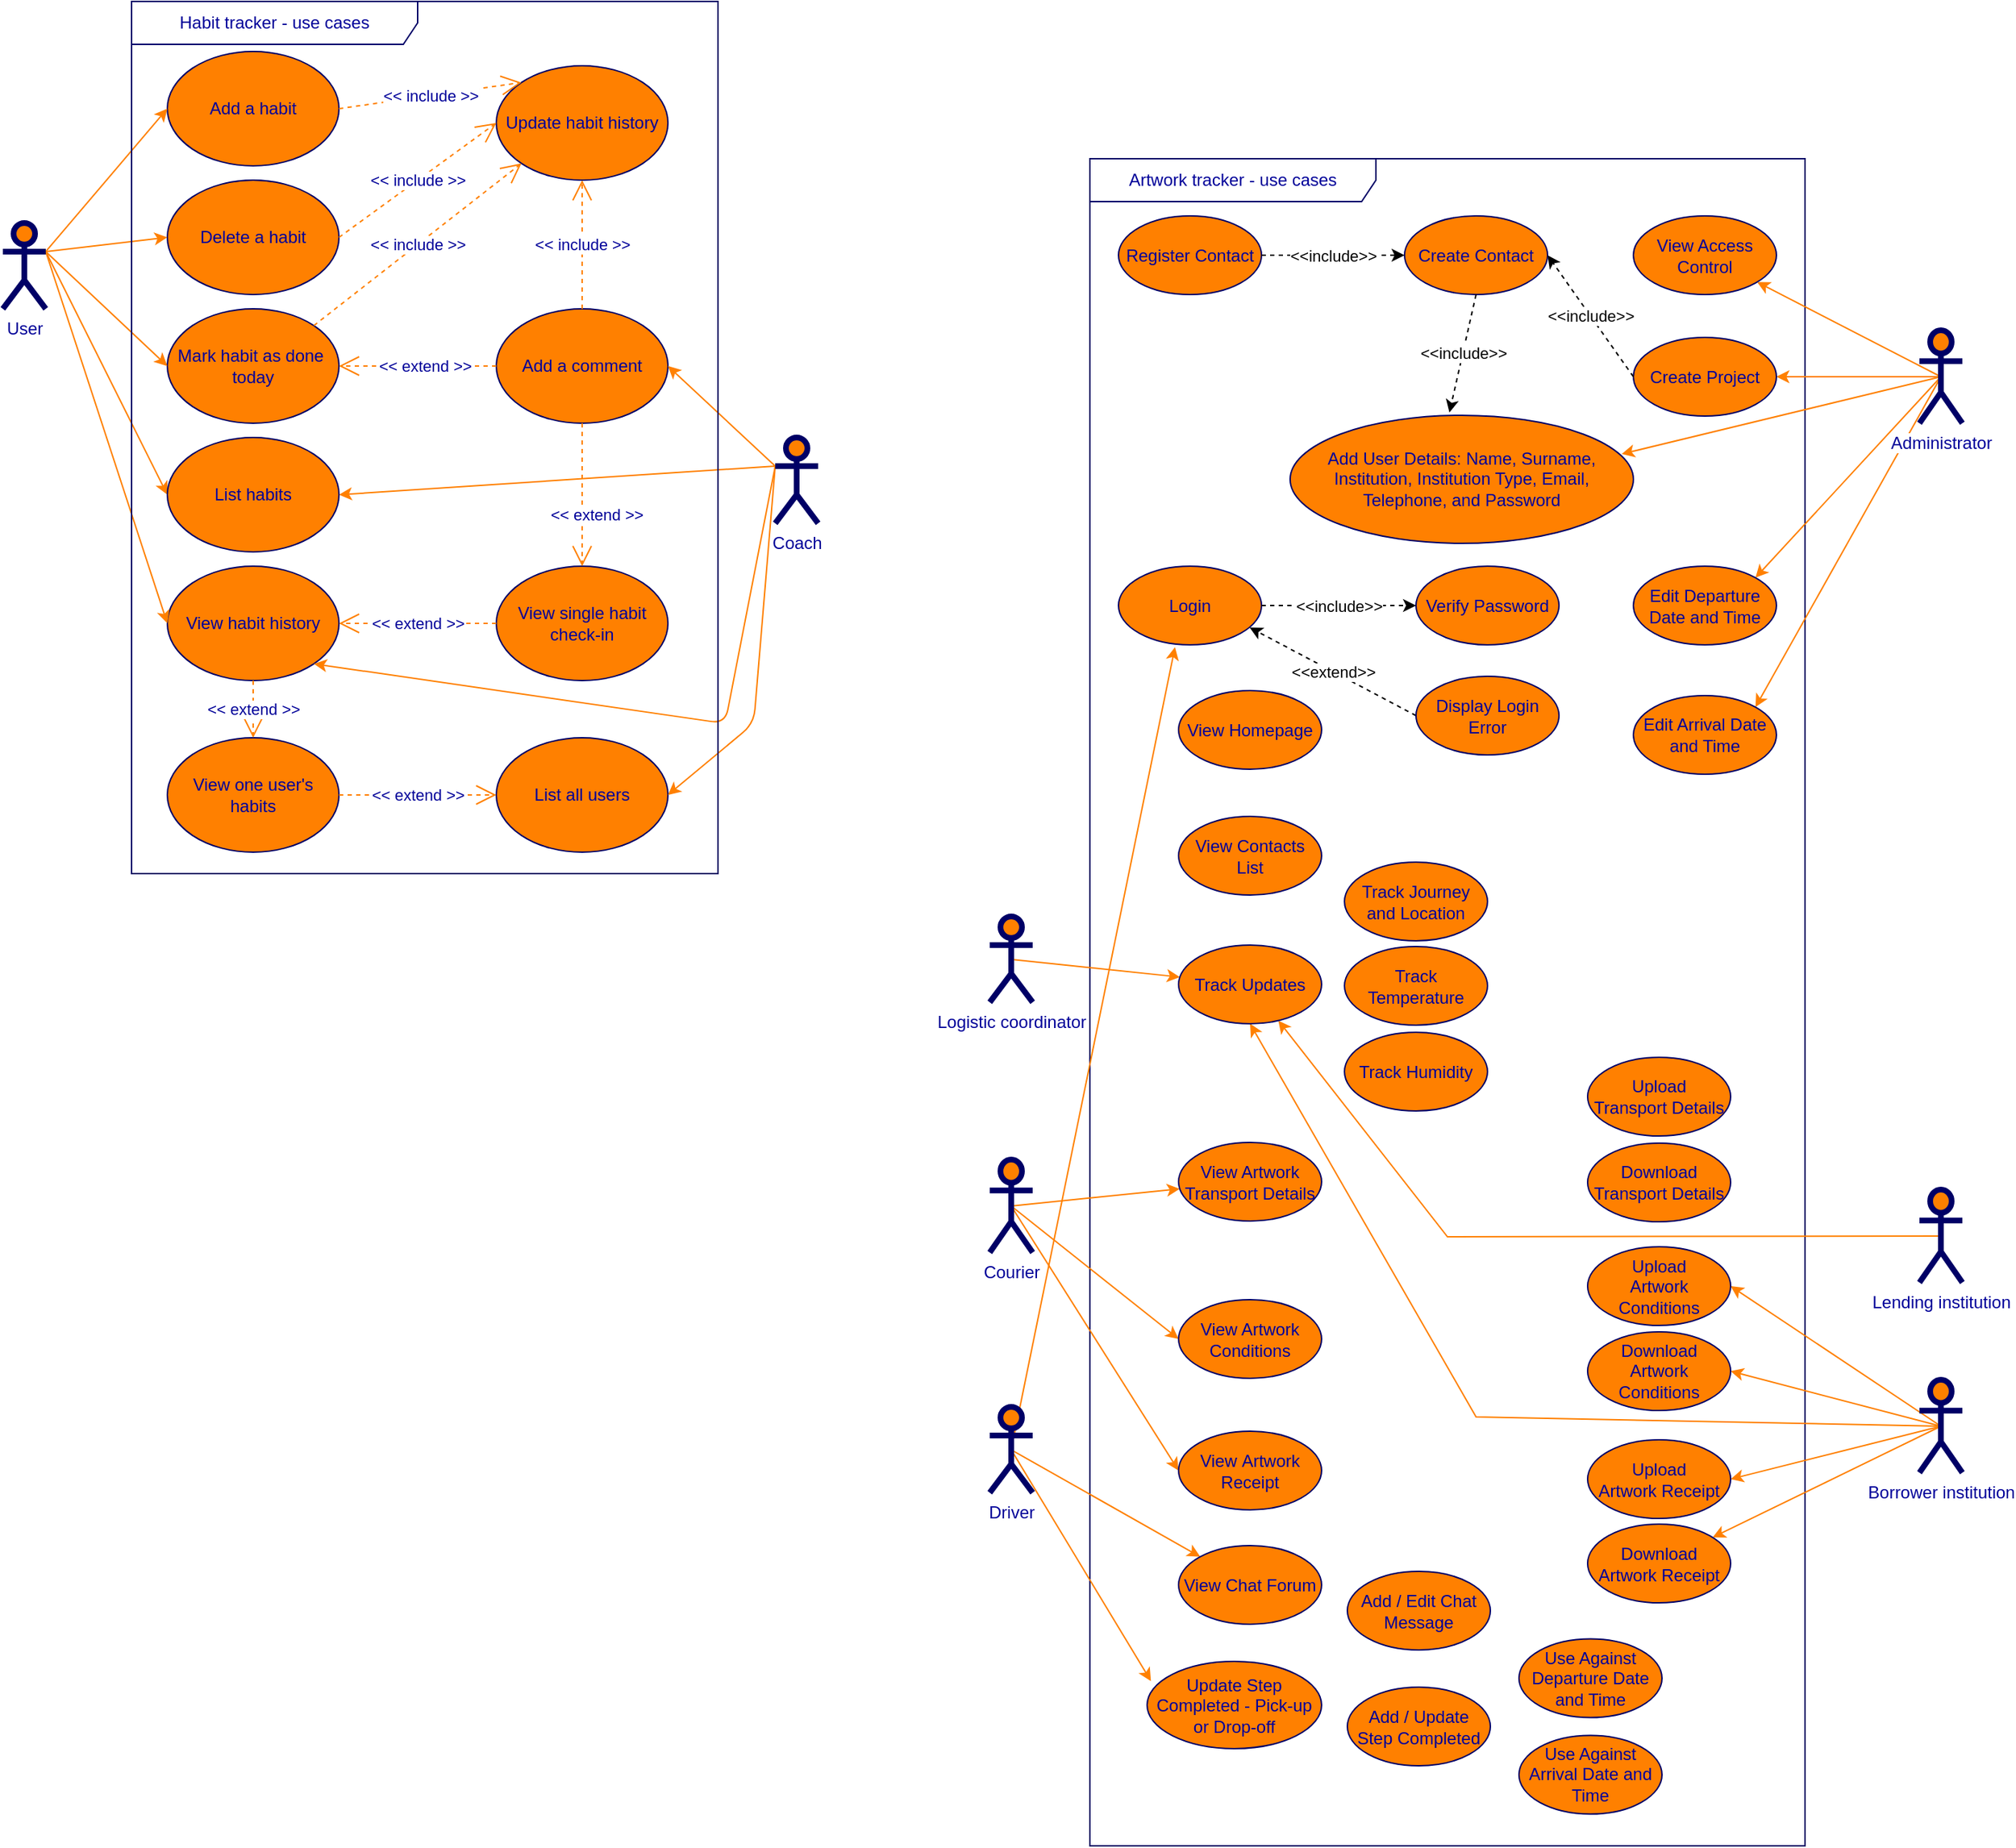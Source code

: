 <mxfile version="20.8.17" type="github">
  <diagram name="Page-1" id="6x6TZbseE-QPOk2Tuv7f">
    <mxGraphModel dx="1235" dy="691" grid="1" gridSize="10" guides="1" tooltips="1" connect="1" arrows="1" fold="1" page="1" pageScale="1" pageWidth="2336" pageHeight="1654" math="0" shadow="0">
      <root>
        <mxCell id="0" />
        <mxCell id="1" parent="0" />
        <mxCell id="Vfu94GZBrMM-B6HO3JxG-1" value="Add a habit" style="ellipse;whiteSpace=wrap;html=1;fillColor=#FF8000;strokeColor=#000066;fontColor=#000099;" parent="1" vertex="1">
          <mxGeometry x="245" y="75" width="120" height="80" as="geometry" />
        </mxCell>
        <mxCell id="Vfu94GZBrMM-B6HO3JxG-2" value="Delete a habit" style="ellipse;whiteSpace=wrap;html=1;fillColor=#FF8000;strokeColor=#000066;fontColor=#000099;" parent="1" vertex="1">
          <mxGeometry x="245" y="165" width="120" height="80" as="geometry" />
        </mxCell>
        <mxCell id="Vfu94GZBrMM-B6HO3JxG-3" value="Mark habit as done&amp;nbsp; today" style="ellipse;whiteSpace=wrap;html=1;fillColor=#FF8000;strokeColor=#000066;fontColor=#000099;" parent="1" vertex="1">
          <mxGeometry x="245" y="255" width="120" height="80" as="geometry" />
        </mxCell>
        <mxCell id="Vfu94GZBrMM-B6HO3JxG-4" value="Add a comment" style="ellipse;whiteSpace=wrap;html=1;fillColor=#FF8000;strokeColor=#000066;fontColor=#000099;" parent="1" vertex="1">
          <mxGeometry x="475" y="255" width="120" height="80" as="geometry" />
        </mxCell>
        <mxCell id="Vfu94GZBrMM-B6HO3JxG-5" value="Update habit history" style="ellipse;whiteSpace=wrap;html=1;fillColor=#FF8000;strokeColor=#000066;fontColor=#000099;" parent="1" vertex="1">
          <mxGeometry x="475" y="85" width="120" height="80" as="geometry" />
        </mxCell>
        <mxCell id="Vfu94GZBrMM-B6HO3JxG-6" value="View habit history" style="ellipse;whiteSpace=wrap;html=1;fillColor=#FF8000;strokeColor=#000066;fontColor=#000099;" parent="1" vertex="1">
          <mxGeometry x="245" y="435" width="120" height="80" as="geometry" />
        </mxCell>
        <mxCell id="Vfu94GZBrMM-B6HO3JxG-7" value="View one user&#39;s habits" style="ellipse;whiteSpace=wrap;html=1;fillColor=#FF8000;strokeColor=#000066;fontColor=#000099;" parent="1" vertex="1">
          <mxGeometry x="245" y="555" width="120" height="80" as="geometry" />
        </mxCell>
        <mxCell id="Vfu94GZBrMM-B6HO3JxG-8" value="View single habit check-in" style="ellipse;whiteSpace=wrap;html=1;fillColor=#FF8000;strokeColor=#000066;fontColor=#000099;" parent="1" vertex="1">
          <mxGeometry x="475" y="435" width="120" height="80" as="geometry" />
        </mxCell>
        <mxCell id="Vfu94GZBrMM-B6HO3JxG-9" value="List all users" style="ellipse;whiteSpace=wrap;html=1;fillColor=#FF8000;strokeColor=#000066;fontColor=#000099;" parent="1" vertex="1">
          <mxGeometry x="475" y="555" width="120" height="80" as="geometry" />
        </mxCell>
        <mxCell id="Vfu94GZBrMM-B6HO3JxG-10" style="html=1;exitX=1;exitY=0.333;exitPerimeter=0;entryX=0;entryY=0.5;jettySize=auto;orthogonalLoop=1;fillColor=#f8cecc;strokeColor=#FF8000;curved=1;fontColor=#000099;" parent="1" source="Vfu94GZBrMM-B6HO3JxG-15" target="Vfu94GZBrMM-B6HO3JxG-1" edge="1">
          <mxGeometry relative="1" as="geometry" />
        </mxCell>
        <mxCell id="Vfu94GZBrMM-B6HO3JxG-11" style="html=1;exitX=1;exitY=0.333;exitPerimeter=0;entryX=0;entryY=0.5;jettySize=auto;orthogonalLoop=1;curved=1;fontColor=#000099;strokeColor=#FF8000;" parent="1" source="Vfu94GZBrMM-B6HO3JxG-15" target="Vfu94GZBrMM-B6HO3JxG-2" edge="1">
          <mxGeometry relative="1" as="geometry" />
        </mxCell>
        <mxCell id="Vfu94GZBrMM-B6HO3JxG-12" style="rounded=0;html=1;exitX=1;exitY=0.333;exitPerimeter=0;entryX=0;entryY=0.5;jettySize=auto;orthogonalLoop=1;fontColor=#000099;strokeColor=#FF8000;" parent="1" source="Vfu94GZBrMM-B6HO3JxG-15" target="Vfu94GZBrMM-B6HO3JxG-26" edge="1">
          <mxGeometry relative="1" as="geometry" />
        </mxCell>
        <mxCell id="Vfu94GZBrMM-B6HO3JxG-13" style="edgeStyle=none;curved=1;html=1;exitX=1;exitY=0.333;exitPerimeter=0;entryX=0;entryY=0.5;jettySize=auto;orthogonalLoop=1;strokeColor=#FF8000;fontColor=#000099;" parent="1" source="Vfu94GZBrMM-B6HO3JxG-15" target="Vfu94GZBrMM-B6HO3JxG-3" edge="1">
          <mxGeometry relative="1" as="geometry" />
        </mxCell>
        <mxCell id="Vfu94GZBrMM-B6HO3JxG-14" style="edgeStyle=none;curved=1;html=1;exitX=1;exitY=0.333;exitPerimeter=0;jettySize=auto;orthogonalLoop=1;strokeColor=#FF8000;entryX=0;entryY=0.5;fontColor=#000099;" parent="1" source="Vfu94GZBrMM-B6HO3JxG-15" target="Vfu94GZBrMM-B6HO3JxG-6" edge="1">
          <mxGeometry relative="1" as="geometry" />
        </mxCell>
        <mxCell id="Vfu94GZBrMM-B6HO3JxG-15" value="User" style="shape=umlActor;verticalLabelPosition=bottom;labelBackgroundColor=#ffffff;verticalAlign=top;html=1;strokeWidth=4;fillColor=#FF8000;strokeColor=#000066;fontColor=#000099;" parent="1" vertex="1">
          <mxGeometry x="130" y="195" width="30" height="60" as="geometry" />
        </mxCell>
        <mxCell id="Vfu94GZBrMM-B6HO3JxG-16" style="rounded=0;html=1;exitX=0;exitY=0.333;exitPerimeter=0;entryX=1;entryY=0.5;jettySize=auto;orthogonalLoop=1;fontColor=#000099;strokeColor=#FF8000;" parent="1" source="Vfu94GZBrMM-B6HO3JxG-20" target="Vfu94GZBrMM-B6HO3JxG-4" edge="1">
          <mxGeometry relative="1" as="geometry" />
        </mxCell>
        <mxCell id="Vfu94GZBrMM-B6HO3JxG-17" style="edgeStyle=none;curved=1;html=1;exitX=0;exitY=0.333;exitPerimeter=0;entryX=1;entryY=0.5;jettySize=auto;orthogonalLoop=1;strokeColor=#FF8000;fontColor=#000099;" parent="1" source="Vfu94GZBrMM-B6HO3JxG-20" target="Vfu94GZBrMM-B6HO3JxG-26" edge="1">
          <mxGeometry relative="1" as="geometry" />
        </mxCell>
        <mxCell id="Vfu94GZBrMM-B6HO3JxG-18" style="edgeStyle=none;html=1;exitX=0;exitY=0.333;exitPerimeter=0;entryX=1;entryY=1;jettySize=auto;orthogonalLoop=1;strokeColor=#FF8000;rounded=1;fontColor=#000099;" parent="1" source="Vfu94GZBrMM-B6HO3JxG-20" target="Vfu94GZBrMM-B6HO3JxG-6" edge="1">
          <mxGeometry relative="1" as="geometry">
            <Array as="points">
              <mxPoint x="635" y="545" />
            </Array>
          </mxGeometry>
        </mxCell>
        <mxCell id="Vfu94GZBrMM-B6HO3JxG-19" style="edgeStyle=none;rounded=1;html=1;exitX=0;exitY=0.333;exitPerimeter=0;entryX=1;entryY=0.5;jettySize=auto;orthogonalLoop=1;strokeColor=#FF8000;fontSize=14;fontColor=#000099;" parent="1" source="Vfu94GZBrMM-B6HO3JxG-20" target="Vfu94GZBrMM-B6HO3JxG-9" edge="1">
          <mxGeometry relative="1" as="geometry">
            <Array as="points">
              <mxPoint x="655" y="545" />
            </Array>
          </mxGeometry>
        </mxCell>
        <mxCell id="Vfu94GZBrMM-B6HO3JxG-20" value="Coach" style="shape=umlActor;verticalLabelPosition=bottom;labelBackgroundColor=#ffffff;verticalAlign=top;html=1;strokeWidth=4;fillColor=#FF8000;strokeColor=#000066;fontColor=#000099;" parent="1" vertex="1">
          <mxGeometry x="670" y="345" width="30" height="60" as="geometry" />
        </mxCell>
        <mxCell id="Vfu94GZBrMM-B6HO3JxG-21" value="&amp;lt;&amp;lt; extend &amp;gt;&amp;gt;" style="endArrow=open;endSize=12;dashed=1;html=1;exitX=0;exitY=0.5;entryX=1;entryY=0.5;fontColor=#000099;strokeColor=#FF8000;" parent="1" source="Vfu94GZBrMM-B6HO3JxG-8" target="Vfu94GZBrMM-B6HO3JxG-6" edge="1">
          <mxGeometry width="160" relative="1" as="geometry">
            <mxPoint x="495.333" y="305.333" as="sourcePoint" />
            <mxPoint x="375.333" y="305.333" as="targetPoint" />
          </mxGeometry>
        </mxCell>
        <mxCell id="Vfu94GZBrMM-B6HO3JxG-22" value="Habit tracker - use cases" style="shape=umlFrame;whiteSpace=wrap;html=1;strokeWidth=1;fillColor=none;width=200;height=30;fontColor=#000099;strokeColor=#000066;" parent="1" vertex="1">
          <mxGeometry x="220" y="40" width="410" height="610" as="geometry" />
        </mxCell>
        <mxCell id="Vfu94GZBrMM-B6HO3JxG-23" value="&amp;lt;&amp;lt; include &amp;gt;&amp;gt;" style="endArrow=open;endSize=12;dashed=1;html=1;exitX=1;exitY=0;entryX=0;entryY=1;fontColor=#000099;strokeColor=#FF8000;" parent="1" source="Vfu94GZBrMM-B6HO3JxG-3" target="Vfu94GZBrMM-B6HO3JxG-5" edge="1">
          <mxGeometry width="160" relative="1" as="geometry">
            <mxPoint x="495" y="395" as="sourcePoint" />
            <mxPoint x="485" y="125" as="targetPoint" />
          </mxGeometry>
        </mxCell>
        <mxCell id="Vfu94GZBrMM-B6HO3JxG-24" value="&amp;lt;&amp;lt; extend &amp;gt;&amp;gt;" style="endArrow=open;endSize=12;dashed=1;html=1;exitX=0.5;exitY=1;entryX=0.5;entryY=0;fontColor=#000099;strokeColor=#FF8000;" parent="1" source="Vfu94GZBrMM-B6HO3JxG-4" target="Vfu94GZBrMM-B6HO3JxG-8" edge="1">
          <mxGeometry x="0.273" y="10" width="160" relative="1" as="geometry">
            <mxPoint x="555" y="225" as="sourcePoint" />
            <mxPoint x="555" y="175" as="targetPoint" />
            <mxPoint as="offset" />
          </mxGeometry>
        </mxCell>
        <mxCell id="Vfu94GZBrMM-B6HO3JxG-25" value="&amp;lt;&amp;lt; extend &amp;gt;&amp;gt;" style="endArrow=open;endSize=12;dashed=1;html=1;entryX=1;entryY=0.5;exitX=0;exitY=0.5;fontColor=#000099;strokeColor=#FF8000;" parent="1" source="Vfu94GZBrMM-B6HO3JxG-4" target="Vfu94GZBrMM-B6HO3JxG-3" edge="1">
          <mxGeometry x="-0.091" width="160" relative="1" as="geometry">
            <mxPoint x="425" y="335" as="sourcePoint" />
            <mxPoint x="555" y="355" as="targetPoint" />
            <mxPoint as="offset" />
          </mxGeometry>
        </mxCell>
        <mxCell id="Vfu94GZBrMM-B6HO3JxG-26" value="List habits" style="ellipse;whiteSpace=wrap;html=1;fillColor=#FF8000;strokeColor=#000066;fontColor=#000099;" parent="1" vertex="1">
          <mxGeometry x="245" y="345" width="120" height="80" as="geometry" />
        </mxCell>
        <mxCell id="Vfu94GZBrMM-B6HO3JxG-27" value="&amp;lt;&amp;lt; include &amp;gt;&amp;gt;" style="endArrow=open;endSize=12;dashed=1;html=1;exitX=1;exitY=0.5;entryX=0;entryY=0.5;fontColor=#000099;strokeColor=#FF8000;" parent="1" source="Vfu94GZBrMM-B6HO3JxG-2" target="Vfu94GZBrMM-B6HO3JxG-5" edge="1">
          <mxGeometry width="160" relative="1" as="geometry">
            <mxPoint x="357" y="277" as="sourcePoint" />
            <mxPoint x="513" y="163" as="targetPoint" />
          </mxGeometry>
        </mxCell>
        <mxCell id="Vfu94GZBrMM-B6HO3JxG-28" value="&amp;lt;&amp;lt; include &amp;gt;&amp;gt;" style="endArrow=open;endSize=12;dashed=1;html=1;exitX=1;exitY=0.5;entryX=0;entryY=0;fontColor=#000099;strokeColor=#FF8000;" parent="1" source="Vfu94GZBrMM-B6HO3JxG-1" target="Vfu94GZBrMM-B6HO3JxG-5" edge="1">
          <mxGeometry width="160" relative="1" as="geometry">
            <mxPoint x="375" y="215" as="sourcePoint" />
            <mxPoint x="495" y="135" as="targetPoint" />
          </mxGeometry>
        </mxCell>
        <mxCell id="Vfu94GZBrMM-B6HO3JxG-29" value="&amp;lt;&amp;lt; include &amp;gt;&amp;gt;" style="endArrow=open;endSize=12;dashed=1;html=1;exitX=0.5;exitY=0;entryX=0.5;entryY=1;fontColor=#000099;strokeColor=#FF8000;" parent="1" source="Vfu94GZBrMM-B6HO3JxG-4" target="Vfu94GZBrMM-B6HO3JxG-5" edge="1">
          <mxGeometry width="160" relative="1" as="geometry">
            <mxPoint x="357" y="277" as="sourcePoint" />
            <mxPoint x="503" y="163" as="targetPoint" />
          </mxGeometry>
        </mxCell>
        <mxCell id="Vfu94GZBrMM-B6HO3JxG-30" value="&amp;lt;&amp;lt; extend &amp;gt;&amp;gt;" style="endArrow=open;endSize=12;dashed=1;html=1;exitX=1;exitY=0.5;entryX=0;entryY=0.5;fontColor=#000099;strokeColor=#FF8000;" parent="1" source="Vfu94GZBrMM-B6HO3JxG-7" target="Vfu94GZBrMM-B6HO3JxG-9" edge="1">
          <mxGeometry width="160" relative="1" as="geometry">
            <mxPoint x="485" y="485" as="sourcePoint" />
            <mxPoint x="375" y="485" as="targetPoint" />
          </mxGeometry>
        </mxCell>
        <mxCell id="Vfu94GZBrMM-B6HO3JxG-31" value="&amp;lt;&amp;lt; extend &amp;gt;&amp;gt;" style="endArrow=open;endSize=12;dashed=1;html=1;exitX=0.5;exitY=1;entryX=0.5;entryY=0;fontColor=#000099;strokeColor=#FF8000;" parent="1" source="Vfu94GZBrMM-B6HO3JxG-6" target="Vfu94GZBrMM-B6HO3JxG-7" edge="1">
          <mxGeometry width="160" relative="1" as="geometry">
            <mxPoint x="375" y="605" as="sourcePoint" />
            <mxPoint x="425" y="565" as="targetPoint" />
          </mxGeometry>
        </mxCell>
        <mxCell id="aFN2-VFNgICGjjfd_nI_-1" value="Artwork&amp;nbsp;tracker - use cases" style="shape=umlFrame;whiteSpace=wrap;html=1;strokeWidth=1;fillColor=none;width=200;height=30;fontColor=#000099;strokeColor=#000066;" vertex="1" parent="1">
          <mxGeometry x="890" y="150" width="500" height="1180" as="geometry" />
        </mxCell>
        <mxCell id="aFN2-VFNgICGjjfd_nI_-45" style="edgeStyle=none;rounded=0;orthogonalLoop=1;jettySize=auto;html=1;exitX=0.5;exitY=0.5;exitDx=0;exitDy=0;exitPerimeter=0;entryX=0.395;entryY=1.029;entryDx=0;entryDy=0;strokeColor=#ff8000;strokeWidth=1;endArrow=classic;endFill=1;entryPerimeter=0;" edge="1" parent="1" source="aFN2-VFNgICGjjfd_nI_-2" target="aFN2-VFNgICGjjfd_nI_-9">
          <mxGeometry relative="1" as="geometry" />
        </mxCell>
        <mxCell id="aFN2-VFNgICGjjfd_nI_-54" style="edgeStyle=none;rounded=0;orthogonalLoop=1;jettySize=auto;html=1;exitX=0.5;exitY=0.5;exitDx=0;exitDy=0;exitPerimeter=0;strokeColor=#ff8000;strokeWidth=1;endArrow=classic;endFill=1;entryX=0.022;entryY=0.225;entryDx=0;entryDy=0;entryPerimeter=0;" edge="1" parent="1" source="aFN2-VFNgICGjjfd_nI_-2" target="aFN2-VFNgICGjjfd_nI_-17">
          <mxGeometry relative="1" as="geometry">
            <mxPoint x="710" y="752" as="targetPoint" />
          </mxGeometry>
        </mxCell>
        <mxCell id="aFN2-VFNgICGjjfd_nI_-56" style="edgeStyle=none;rounded=0;orthogonalLoop=1;jettySize=auto;html=1;exitX=0.5;exitY=0.5;exitDx=0;exitDy=0;exitPerimeter=0;strokeColor=#ff8000;strokeWidth=1;endArrow=classic;endFill=1;" edge="1" parent="1" source="aFN2-VFNgICGjjfd_nI_-2" target="aFN2-VFNgICGjjfd_nI_-15">
          <mxGeometry relative="1" as="geometry" />
        </mxCell>
        <mxCell id="aFN2-VFNgICGjjfd_nI_-2" value="Driver" style="shape=umlActor;verticalLabelPosition=bottom;labelBackgroundColor=#ffffff;verticalAlign=top;html=1;strokeWidth=4;fillColor=#FF8000;strokeColor=#000066;fontColor=#000099;" vertex="1" parent="1">
          <mxGeometry x="820" y="1023" width="30" height="60" as="geometry" />
        </mxCell>
        <mxCell id="aFN2-VFNgICGjjfd_nI_-46" style="edgeStyle=none;rounded=0;orthogonalLoop=1;jettySize=auto;html=1;exitX=0.5;exitY=0.5;exitDx=0;exitDy=0;exitPerimeter=0;strokeColor=#ff8000;strokeWidth=1;endArrow=classic;endFill=1;" edge="1" parent="1" source="aFN2-VFNgICGjjfd_nI_-3" target="aFN2-VFNgICGjjfd_nI_-18">
          <mxGeometry relative="1" as="geometry" />
        </mxCell>
        <mxCell id="aFN2-VFNgICGjjfd_nI_-47" style="edgeStyle=none;rounded=0;orthogonalLoop=1;jettySize=auto;html=1;exitX=0.5;exitY=0.5;exitDx=0;exitDy=0;exitPerimeter=0;strokeColor=#ff8000;strokeWidth=1;endArrow=classic;endFill=1;" edge="1" parent="1" source="aFN2-VFNgICGjjfd_nI_-3" target="aFN2-VFNgICGjjfd_nI_-33">
          <mxGeometry relative="1" as="geometry" />
        </mxCell>
        <mxCell id="aFN2-VFNgICGjjfd_nI_-48" style="edgeStyle=none;rounded=0;orthogonalLoop=1;jettySize=auto;html=1;exitX=0.5;exitY=0.5;exitDx=0;exitDy=0;exitPerimeter=0;strokeColor=#ff8000;strokeWidth=1;endArrow=classic;endFill=1;entryX=0.966;entryY=0.302;entryDx=0;entryDy=0;entryPerimeter=0;" edge="1" parent="1" source="aFN2-VFNgICGjjfd_nI_-3" target="aFN2-VFNgICGjjfd_nI_-44">
          <mxGeometry relative="1" as="geometry">
            <mxPoint x="1250" y="530" as="targetPoint" />
          </mxGeometry>
        </mxCell>
        <mxCell id="aFN2-VFNgICGjjfd_nI_-49" style="edgeStyle=none;rounded=0;orthogonalLoop=1;jettySize=auto;html=1;exitX=0.5;exitY=0.5;exitDx=0;exitDy=0;exitPerimeter=0;entryX=1;entryY=0;entryDx=0;entryDy=0;strokeColor=#ff8000;strokeWidth=1;endArrow=classic;endFill=1;" edge="1" parent="1" source="aFN2-VFNgICGjjfd_nI_-3" target="aFN2-VFNgICGjjfd_nI_-40">
          <mxGeometry relative="1" as="geometry" />
        </mxCell>
        <mxCell id="aFN2-VFNgICGjjfd_nI_-50" style="edgeStyle=none;rounded=0;orthogonalLoop=1;jettySize=auto;html=1;exitX=0.5;exitY=0.5;exitDx=0;exitDy=0;exitPerimeter=0;entryX=1;entryY=0;entryDx=0;entryDy=0;strokeColor=#ff8000;strokeWidth=1;endArrow=classic;endFill=1;" edge="1" parent="1" source="aFN2-VFNgICGjjfd_nI_-3" target="aFN2-VFNgICGjjfd_nI_-41">
          <mxGeometry relative="1" as="geometry" />
        </mxCell>
        <mxCell id="aFN2-VFNgICGjjfd_nI_-3" value="Administrator" style="shape=umlActor;verticalLabelPosition=bottom;labelBackgroundColor=#ffffff;verticalAlign=top;html=1;strokeWidth=4;fillColor=#FF8000;strokeColor=#000066;fontColor=#000099;" vertex="1" parent="1">
          <mxGeometry x="1470" y="270" width="30" height="65" as="geometry" />
        </mxCell>
        <mxCell id="aFN2-VFNgICGjjfd_nI_-68" style="edgeStyle=none;rounded=0;orthogonalLoop=1;jettySize=auto;html=1;exitX=0.5;exitY=0.5;exitDx=0;exitDy=0;exitPerimeter=0;strokeColor=#ff8000;strokeWidth=1;endArrow=classic;endFill=1;" edge="1" parent="1" source="aFN2-VFNgICGjjfd_nI_-5" target="aFN2-VFNgICGjjfd_nI_-11">
          <mxGeometry relative="1" as="geometry">
            <Array as="points">
              <mxPoint x="1140" y="904" />
            </Array>
          </mxGeometry>
        </mxCell>
        <mxCell id="aFN2-VFNgICGjjfd_nI_-5" value="Lending institution" style="shape=umlActor;verticalLabelPosition=bottom;labelBackgroundColor=#ffffff;verticalAlign=top;html=1;strokeWidth=4;fillColor=#FF8000;strokeColor=#000066;fontColor=#000099;" vertex="1" parent="1">
          <mxGeometry x="1470" y="871" width="30" height="65" as="geometry" />
        </mxCell>
        <mxCell id="aFN2-VFNgICGjjfd_nI_-64" style="edgeStyle=none;rounded=0;orthogonalLoop=1;jettySize=auto;html=1;exitX=0.5;exitY=0.5;exitDx=0;exitDy=0;exitPerimeter=0;entryX=1;entryY=0.5;entryDx=0;entryDy=0;strokeColor=#ff8000;strokeWidth=1;endArrow=classic;endFill=1;" edge="1" parent="1" source="aFN2-VFNgICGjjfd_nI_-6" target="aFN2-VFNgICGjjfd_nI_-31">
          <mxGeometry relative="1" as="geometry" />
        </mxCell>
        <mxCell id="aFN2-VFNgICGjjfd_nI_-65" style="edgeStyle=none;rounded=0;orthogonalLoop=1;jettySize=auto;html=1;exitX=0.5;exitY=0.5;exitDx=0;exitDy=0;exitPerimeter=0;entryX=1;entryY=0.5;entryDx=0;entryDy=0;strokeColor=#ff8000;strokeWidth=1;endArrow=classic;endFill=1;" edge="1" parent="1" source="aFN2-VFNgICGjjfd_nI_-6" target="aFN2-VFNgICGjjfd_nI_-29">
          <mxGeometry relative="1" as="geometry" />
        </mxCell>
        <mxCell id="aFN2-VFNgICGjjfd_nI_-66" style="edgeStyle=none;rounded=0;orthogonalLoop=1;jettySize=auto;html=1;exitX=0.5;exitY=0.5;exitDx=0;exitDy=0;exitPerimeter=0;entryX=1;entryY=0.5;entryDx=0;entryDy=0;strokeColor=#ff8000;strokeWidth=1;endArrow=classic;endFill=1;" edge="1" parent="1" source="aFN2-VFNgICGjjfd_nI_-6" target="aFN2-VFNgICGjjfd_nI_-30">
          <mxGeometry relative="1" as="geometry" />
        </mxCell>
        <mxCell id="aFN2-VFNgICGjjfd_nI_-67" style="edgeStyle=none;rounded=0;orthogonalLoop=1;jettySize=auto;html=1;exitX=0.5;exitY=0.5;exitDx=0;exitDy=0;exitPerimeter=0;strokeColor=#ff8000;strokeWidth=1;endArrow=classic;endFill=1;" edge="1" parent="1" source="aFN2-VFNgICGjjfd_nI_-6" target="aFN2-VFNgICGjjfd_nI_-32">
          <mxGeometry relative="1" as="geometry" />
        </mxCell>
        <mxCell id="aFN2-VFNgICGjjfd_nI_-69" style="edgeStyle=none;rounded=0;orthogonalLoop=1;jettySize=auto;html=1;exitX=0.5;exitY=0.5;exitDx=0;exitDy=0;exitPerimeter=0;entryX=0.5;entryY=1;entryDx=0;entryDy=0;strokeColor=#ff8000;strokeWidth=1;endArrow=classic;endFill=1;" edge="1" parent="1" source="aFN2-VFNgICGjjfd_nI_-6" target="aFN2-VFNgICGjjfd_nI_-11">
          <mxGeometry relative="1" as="geometry">
            <Array as="points">
              <mxPoint x="1160" y="1030" />
            </Array>
          </mxGeometry>
        </mxCell>
        <mxCell id="aFN2-VFNgICGjjfd_nI_-6" value="Borrower institution" style="shape=umlActor;verticalLabelPosition=bottom;labelBackgroundColor=#ffffff;verticalAlign=top;html=1;strokeWidth=4;fillColor=#FF8000;strokeColor=#000066;fontColor=#000099;" vertex="1" parent="1">
          <mxGeometry x="1470" y="1004" width="30" height="65" as="geometry" />
        </mxCell>
        <mxCell id="aFN2-VFNgICGjjfd_nI_-60" style="edgeStyle=none;rounded=0;orthogonalLoop=1;jettySize=auto;html=1;exitX=0.5;exitY=0.5;exitDx=0;exitDy=0;exitPerimeter=0;strokeColor=#ff8000;strokeWidth=1;endArrow=classic;endFill=1;" edge="1" parent="1" source="aFN2-VFNgICGjjfd_nI_-7" target="aFN2-VFNgICGjjfd_nI_-12">
          <mxGeometry relative="1" as="geometry" />
        </mxCell>
        <mxCell id="aFN2-VFNgICGjjfd_nI_-61" style="edgeStyle=none;rounded=0;orthogonalLoop=1;jettySize=auto;html=1;exitX=0.5;exitY=0.5;exitDx=0;exitDy=0;exitPerimeter=0;entryX=0;entryY=0.5;entryDx=0;entryDy=0;strokeColor=#ff8000;strokeWidth=1;endArrow=classic;endFill=1;" edge="1" parent="1" source="aFN2-VFNgICGjjfd_nI_-7" target="aFN2-VFNgICGjjfd_nI_-13">
          <mxGeometry relative="1" as="geometry" />
        </mxCell>
        <mxCell id="aFN2-VFNgICGjjfd_nI_-62" style="edgeStyle=none;rounded=0;orthogonalLoop=1;jettySize=auto;html=1;exitX=0.5;exitY=0.5;exitDx=0;exitDy=0;exitPerimeter=0;entryX=0;entryY=0.5;entryDx=0;entryDy=0;strokeColor=#ff8000;strokeWidth=1;endArrow=classic;endFill=1;" edge="1" parent="1" source="aFN2-VFNgICGjjfd_nI_-7" target="aFN2-VFNgICGjjfd_nI_-14">
          <mxGeometry relative="1" as="geometry" />
        </mxCell>
        <mxCell id="aFN2-VFNgICGjjfd_nI_-7" value="Courier" style="shape=umlActor;verticalLabelPosition=bottom;labelBackgroundColor=#ffffff;verticalAlign=top;html=1;strokeWidth=4;fillColor=#FF8000;strokeColor=#000066;fontColor=#000099;" vertex="1" parent="1">
          <mxGeometry x="820" y="850" width="30" height="65" as="geometry" />
        </mxCell>
        <mxCell id="aFN2-VFNgICGjjfd_nI_-59" style="edgeStyle=none;rounded=0;orthogonalLoop=1;jettySize=auto;html=1;exitX=0.5;exitY=0.5;exitDx=0;exitDy=0;exitPerimeter=0;strokeColor=#ff8000;strokeWidth=1;endArrow=classic;endFill=1;" edge="1" parent="1" source="aFN2-VFNgICGjjfd_nI_-8" target="aFN2-VFNgICGjjfd_nI_-11">
          <mxGeometry relative="1" as="geometry" />
        </mxCell>
        <mxCell id="aFN2-VFNgICGjjfd_nI_-8" value="Logistic coordinator" style="shape=umlActor;verticalLabelPosition=bottom;labelBackgroundColor=#ffffff;verticalAlign=top;html=1;strokeWidth=4;fillColor=#FF8000;strokeColor=#000066;fontColor=#000099;" vertex="1" parent="1">
          <mxGeometry x="820" y="680" width="30" height="60" as="geometry" />
        </mxCell>
        <mxCell id="aFN2-VFNgICGjjfd_nI_-9" value="Login" style="ellipse;whiteSpace=wrap;html=1;fillColor=#FF8000;strokeColor=#000066;fontColor=#000099;" vertex="1" parent="1">
          <mxGeometry x="910" y="435" width="100" height="55" as="geometry" />
        </mxCell>
        <mxCell id="aFN2-VFNgICGjjfd_nI_-10" value="View&amp;nbsp;Homepage" style="ellipse;whiteSpace=wrap;html=1;fillColor=#FF8000;strokeColor=#000066;fontColor=#000099;" vertex="1" parent="1">
          <mxGeometry x="952" y="522" width="100" height="55" as="geometry" />
        </mxCell>
        <mxCell id="aFN2-VFNgICGjjfd_nI_-11" value="Track Updates" style="ellipse;whiteSpace=wrap;html=1;fillColor=#FF8000;strokeColor=#000066;fontColor=#000099;" vertex="1" parent="1">
          <mxGeometry x="952" y="700" width="100" height="55" as="geometry" />
        </mxCell>
        <mxCell id="aFN2-VFNgICGjjfd_nI_-12" value="View Artwork Transport Details" style="ellipse;whiteSpace=wrap;html=1;fillColor=#FF8000;strokeColor=#000066;fontColor=#000099;" vertex="1" parent="1">
          <mxGeometry x="952" y="838" width="100" height="55" as="geometry" />
        </mxCell>
        <mxCell id="aFN2-VFNgICGjjfd_nI_-13" value="View Artwork Conditions" style="ellipse;whiteSpace=wrap;html=1;fillColor=#FF8000;strokeColor=#000066;fontColor=#000099;" vertex="1" parent="1">
          <mxGeometry x="952" y="948" width="100" height="55" as="geometry" />
        </mxCell>
        <mxCell id="aFN2-VFNgICGjjfd_nI_-14" value="View&amp;nbsp;Artwork Receipt" style="ellipse;whiteSpace=wrap;html=1;fillColor=#FF8000;strokeColor=#000066;fontColor=#000099;" vertex="1" parent="1">
          <mxGeometry x="952" y="1040" width="100" height="55" as="geometry" />
        </mxCell>
        <mxCell id="aFN2-VFNgICGjjfd_nI_-15" value="View Chat Forum" style="ellipse;whiteSpace=wrap;html=1;fillColor=#FF8000;strokeColor=#000066;fontColor=#000099;" vertex="1" parent="1">
          <mxGeometry x="952" y="1120" width="100" height="55" as="geometry" />
        </mxCell>
        <mxCell id="aFN2-VFNgICGjjfd_nI_-16" value="View Contacts List" style="ellipse;whiteSpace=wrap;html=1;fillColor=#FF8000;strokeColor=#000066;fontColor=#000099;" vertex="1" parent="1">
          <mxGeometry x="952" y="610" width="100" height="55" as="geometry" />
        </mxCell>
        <mxCell id="aFN2-VFNgICGjjfd_nI_-17" value="Update Step Completed - Pick-up or Drop-off" style="ellipse;whiteSpace=wrap;html=1;fillColor=#FF8000;strokeColor=#000066;fontColor=#000099;" vertex="1" parent="1">
          <mxGeometry x="930" y="1201" width="122" height="61" as="geometry" />
        </mxCell>
        <mxCell id="aFN2-VFNgICGjjfd_nI_-18" value="View Access Control" style="ellipse;whiteSpace=wrap;html=1;fillColor=#FF8000;strokeColor=#000066;fontColor=#000099;" vertex="1" parent="1">
          <mxGeometry x="1270" y="190" width="100" height="55" as="geometry" />
        </mxCell>
        <mxCell id="aFN2-VFNgICGjjfd_nI_-22" value="Verify Password" style="ellipse;whiteSpace=wrap;html=1;fillColor=#FF8000;strokeColor=#000066;fontColor=#000099;" vertex="1" parent="1">
          <mxGeometry x="1118" y="435" width="100" height="55" as="geometry" />
        </mxCell>
        <mxCell id="aFN2-VFNgICGjjfd_nI_-26" value="&amp;lt;&amp;lt;extend&amp;gt;&amp;gt;" style="rounded=0;orthogonalLoop=1;jettySize=auto;html=1;exitX=0;exitY=0.5;exitDx=0;exitDy=0;strokeColor=default;strokeWidth=1;endArrow=classic;endFill=1;entryX=0.917;entryY=0.779;entryDx=0;entryDy=0;entryPerimeter=0;dashed=1;" edge="1" parent="1" source="aFN2-VFNgICGjjfd_nI_-23" target="aFN2-VFNgICGjjfd_nI_-9">
          <mxGeometry relative="1" as="geometry" />
        </mxCell>
        <mxCell id="aFN2-VFNgICGjjfd_nI_-23" value="Display Login Error" style="ellipse;whiteSpace=wrap;html=1;fillColor=#FF8000;strokeColor=#000066;fontColor=#000099;" vertex="1" parent="1">
          <mxGeometry x="1118" y="512" width="100" height="55" as="geometry" />
        </mxCell>
        <mxCell id="aFN2-VFNgICGjjfd_nI_-25" value="&amp;lt;&amp;lt;include&amp;gt;&amp;gt;" style="endArrow=classic;dashed=1;html=1;rounded=0;entryX=0;entryY=0.5;entryDx=0;entryDy=0;exitX=1;exitY=0.5;exitDx=0;exitDy=0;strokeColor=default;strokeWidth=1;endFill=1;" edge="1" parent="1" source="aFN2-VFNgICGjjfd_nI_-9" target="aFN2-VFNgICGjjfd_nI_-22">
          <mxGeometry width="50" height="50" relative="1" as="geometry">
            <mxPoint x="990" y="520" as="sourcePoint" />
            <mxPoint x="1040" y="470" as="targetPoint" />
          </mxGeometry>
        </mxCell>
        <mxCell id="aFN2-VFNgICGjjfd_nI_-27" value="Upload&lt;br&gt;Transport Details" style="ellipse;whiteSpace=wrap;html=1;fillColor=#FF8000;strokeColor=#000066;fontColor=#000099;" vertex="1" parent="1">
          <mxGeometry x="1238" y="778.5" width="100" height="55" as="geometry" />
        </mxCell>
        <mxCell id="aFN2-VFNgICGjjfd_nI_-28" value="Download&lt;br&gt;Transport Details" style="ellipse;whiteSpace=wrap;html=1;fillColor=#FF8000;strokeColor=#000066;fontColor=#000099;" vertex="1" parent="1">
          <mxGeometry x="1238" y="838.5" width="100" height="55" as="geometry" />
        </mxCell>
        <mxCell id="aFN2-VFNgICGjjfd_nI_-29" value="Upload&lt;br&gt;Artwork Conditions" style="ellipse;whiteSpace=wrap;html=1;fillColor=#FF8000;strokeColor=#000066;fontColor=#000099;" vertex="1" parent="1">
          <mxGeometry x="1238" y="911" width="100" height="55" as="geometry" />
        </mxCell>
        <mxCell id="aFN2-VFNgICGjjfd_nI_-30" value="Download&lt;br&gt;Artwork Conditions" style="ellipse;whiteSpace=wrap;html=1;fillColor=#FF8000;strokeColor=#000066;fontColor=#000099;" vertex="1" parent="1">
          <mxGeometry x="1238" y="970.5" width="100" height="55" as="geometry" />
        </mxCell>
        <mxCell id="aFN2-VFNgICGjjfd_nI_-31" value="Upload&lt;br&gt;Artwork Receipt" style="ellipse;whiteSpace=wrap;html=1;fillColor=#FF8000;strokeColor=#000066;fontColor=#000099;" vertex="1" parent="1">
          <mxGeometry x="1238" y="1046" width="100" height="55" as="geometry" />
        </mxCell>
        <mxCell id="aFN2-VFNgICGjjfd_nI_-32" value="Download&lt;br&gt;Artwork Receipt" style="ellipse;whiteSpace=wrap;html=1;fillColor=#FF8000;strokeColor=#000066;fontColor=#000099;" vertex="1" parent="1">
          <mxGeometry x="1238" y="1105" width="100" height="55" as="geometry" />
        </mxCell>
        <mxCell id="aFN2-VFNgICGjjfd_nI_-33" value="Create Project" style="ellipse;whiteSpace=wrap;html=1;fillColor=#FF8000;strokeColor=#000066;fontColor=#000099;" vertex="1" parent="1">
          <mxGeometry x="1270" y="275" width="100" height="55" as="geometry" />
        </mxCell>
        <mxCell id="aFN2-VFNgICGjjfd_nI_-34" value="Register Contact" style="ellipse;whiteSpace=wrap;html=1;fillColor=#FF8000;strokeColor=#000066;fontColor=#000099;" vertex="1" parent="1">
          <mxGeometry x="910" y="190" width="100" height="55" as="geometry" />
        </mxCell>
        <mxCell id="aFN2-VFNgICGjjfd_nI_-35" value="Track Journey and Location" style="ellipse;whiteSpace=wrap;html=1;fillColor=#FF8000;strokeColor=#000066;fontColor=#000099;" vertex="1" parent="1">
          <mxGeometry x="1068" y="642" width="100" height="55" as="geometry" />
        </mxCell>
        <mxCell id="aFN2-VFNgICGjjfd_nI_-36" value="Track Temperature" style="ellipse;whiteSpace=wrap;html=1;fillColor=#FF8000;strokeColor=#000066;fontColor=#000099;" vertex="1" parent="1">
          <mxGeometry x="1068" y="701" width="100" height="55" as="geometry" />
        </mxCell>
        <mxCell id="aFN2-VFNgICGjjfd_nI_-37" value="Track Humidity" style="ellipse;whiteSpace=wrap;html=1;fillColor=#FF8000;strokeColor=#000066;fontColor=#000099;" vertex="1" parent="1">
          <mxGeometry x="1068" y="761" width="100" height="55" as="geometry" />
        </mxCell>
        <mxCell id="aFN2-VFNgICGjjfd_nI_-38" value="Add / Edit Chat Message" style="ellipse;whiteSpace=wrap;html=1;fillColor=#FF8000;strokeColor=#000066;fontColor=#000099;" vertex="1" parent="1">
          <mxGeometry x="1070" y="1138" width="100" height="55" as="geometry" />
        </mxCell>
        <mxCell id="aFN2-VFNgICGjjfd_nI_-39" value="Add / Update Step Completed" style="ellipse;whiteSpace=wrap;html=1;fillColor=#FF8000;strokeColor=#000066;fontColor=#000099;" vertex="1" parent="1">
          <mxGeometry x="1070" y="1219" width="100" height="55" as="geometry" />
        </mxCell>
        <mxCell id="aFN2-VFNgICGjjfd_nI_-40" value="Edit Departure Date and Time" style="ellipse;whiteSpace=wrap;html=1;fillColor=#FF8000;strokeColor=#000066;fontColor=#000099;" vertex="1" parent="1">
          <mxGeometry x="1270" y="435" width="100" height="55" as="geometry" />
        </mxCell>
        <mxCell id="aFN2-VFNgICGjjfd_nI_-41" value="Edit Arrival Date and Time" style="ellipse;whiteSpace=wrap;html=1;fillColor=#FF8000;strokeColor=#000066;fontColor=#000099;" vertex="1" parent="1">
          <mxGeometry x="1270" y="525.5" width="100" height="55" as="geometry" />
        </mxCell>
        <mxCell id="aFN2-VFNgICGjjfd_nI_-42" value="Use Against Departure Date and Time" style="ellipse;whiteSpace=wrap;html=1;fillColor=#FF8000;strokeColor=#000066;fontColor=#000099;" vertex="1" parent="1">
          <mxGeometry x="1190" y="1185.25" width="100" height="55" as="geometry" />
        </mxCell>
        <mxCell id="aFN2-VFNgICGjjfd_nI_-43" value="Use Against Arrival Date and Time" style="ellipse;whiteSpace=wrap;html=1;fillColor=#FF8000;strokeColor=#000066;fontColor=#000099;" vertex="1" parent="1">
          <mxGeometry x="1190" y="1252.75" width="100" height="55" as="geometry" />
        </mxCell>
        <mxCell id="aFN2-VFNgICGjjfd_nI_-44" value="Add User Details: Name, Surname, Institution, Institution Type, Email, Telephone, and Password" style="ellipse;whiteSpace=wrap;html=1;fillColor=#FF8000;strokeColor=#000066;fontColor=#000099;" vertex="1" parent="1">
          <mxGeometry x="1030" y="329.5" width="240" height="89.5" as="geometry" />
        </mxCell>
        <mxCell id="aFN2-VFNgICGjjfd_nI_-51" value="Create Contact" style="ellipse;whiteSpace=wrap;html=1;fillColor=#FF8000;strokeColor=#000066;fontColor=#000099;" vertex="1" parent="1">
          <mxGeometry x="1110" y="190" width="100" height="55" as="geometry" />
        </mxCell>
        <mxCell id="aFN2-VFNgICGjjfd_nI_-52" value="&amp;lt;&amp;lt;include&amp;gt;&amp;gt;" style="endArrow=classic;dashed=1;html=1;rounded=0;exitX=0.5;exitY=1;exitDx=0;exitDy=0;strokeColor=default;strokeWidth=1;endFill=1;entryX=0.464;entryY=-0.022;entryDx=0;entryDy=0;entryPerimeter=0;" edge="1" parent="1" source="aFN2-VFNgICGjjfd_nI_-51" target="aFN2-VFNgICGjjfd_nI_-44">
          <mxGeometry width="50" height="50" relative="1" as="geometry">
            <mxPoint x="1147.0" y="435" as="sourcePoint" />
            <mxPoint x="1333.0" y="397.5" as="targetPoint" />
          </mxGeometry>
        </mxCell>
        <mxCell id="aFN2-VFNgICGjjfd_nI_-53" value="&amp;lt;&amp;lt;include&amp;gt;&amp;gt;" style="endArrow=classic;dashed=1;html=1;rounded=0;exitX=0;exitY=0.5;exitDx=0;exitDy=0;strokeColor=default;strokeWidth=1;endFill=1;entryX=1;entryY=0.5;entryDx=0;entryDy=0;" edge="1" parent="1" source="aFN2-VFNgICGjjfd_nI_-33" target="aFN2-VFNgICGjjfd_nI_-51">
          <mxGeometry width="50" height="50" relative="1" as="geometry">
            <mxPoint x="1157.0" y="445" as="sourcePoint" />
            <mxPoint x="1159.017" y="507.502" as="targetPoint" />
          </mxGeometry>
        </mxCell>
        <mxCell id="aFN2-VFNgICGjjfd_nI_-55" value="&amp;lt;&amp;lt;include&amp;gt;&amp;gt;" style="endArrow=classic;dashed=1;html=1;rounded=0;exitX=1;exitY=0.5;exitDx=0;exitDy=0;strokeColor=default;strokeWidth=1;endFill=1;entryX=0;entryY=0.5;entryDx=0;entryDy=0;" edge="1" parent="1" source="aFN2-VFNgICGjjfd_nI_-34" target="aFN2-VFNgICGjjfd_nI_-51">
          <mxGeometry width="50" height="50" relative="1" as="geometry">
            <mxPoint x="1170" y="255" as="sourcePoint" />
            <mxPoint x="1169.36" y="367.031" as="targetPoint" />
          </mxGeometry>
        </mxCell>
      </root>
    </mxGraphModel>
  </diagram>
</mxfile>
